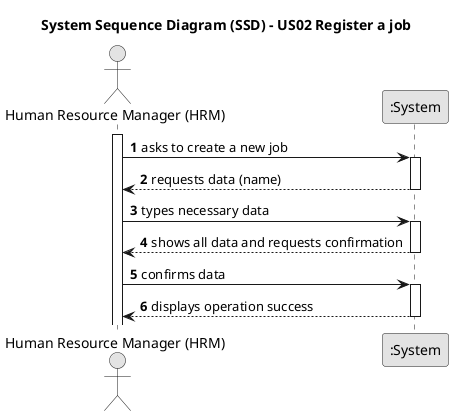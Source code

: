 @startuml
skinparam monochrome true
skinparam packageStyle rectangle
skinparam shadowing false

title System Sequence Diagram (SSD) - US02 Register a job

autonumber

actor "Human Resource Manager (HRM)" as HRM
participant ":System" as System
    activate HRM
    HRM -> System : asks to create a new job
    activate System

    System --> HRM : requests data (name)
    deactivate System

    HRM -> System : types necessary data
    activate System

    System --> HRM : shows all data and requests confirmation
    deactivate System

    HRM -> System : confirms data
    activate System

    System --> HRM : displays operation success
    deactivate System

@enduml